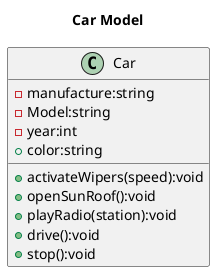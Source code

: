 @startuml
title Car Model 
class Car{
    -manufacture:string
    -Model:string
    -year:int
    +color:string
    +activateWipers(speed):void
    +openSunRoof():void
    +playRadio(station):void
    +drive():void
    +stop():void
}
@enduml